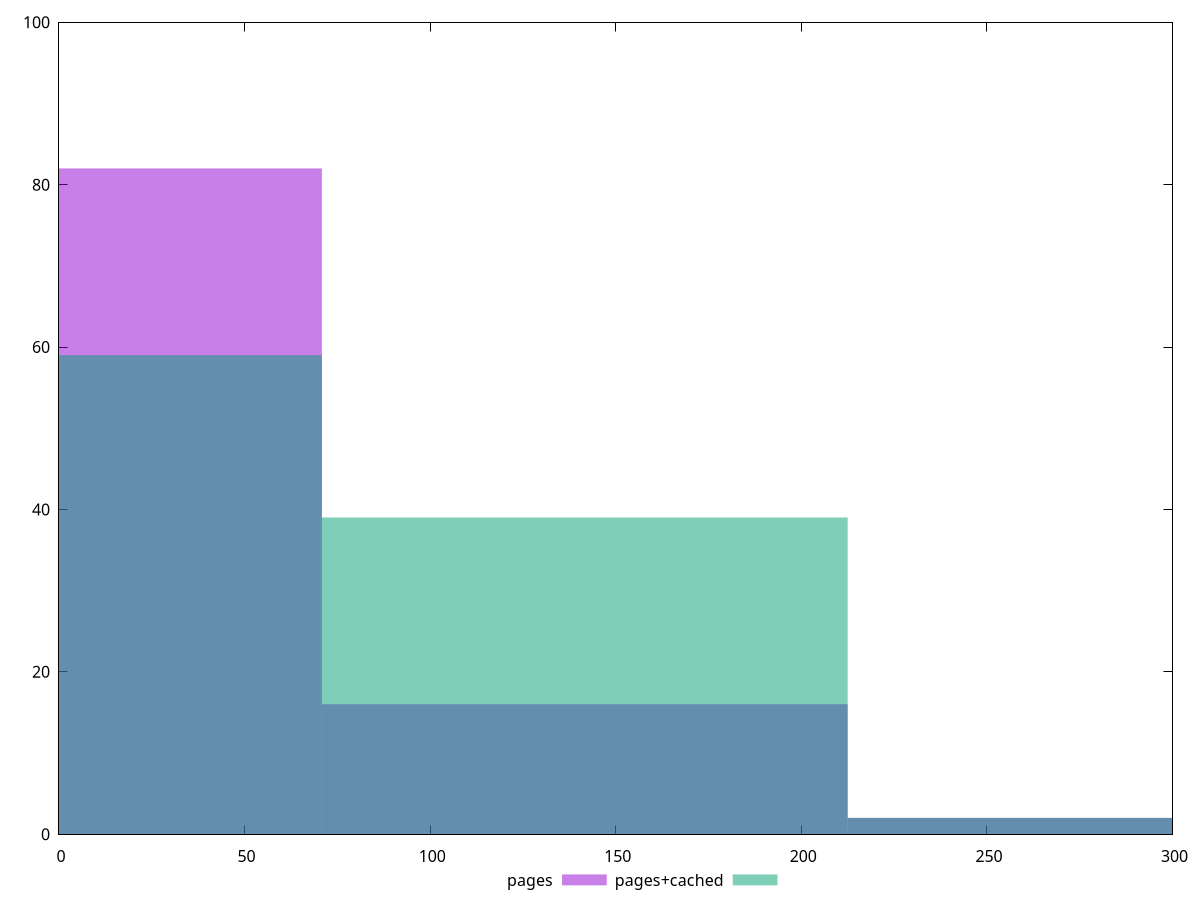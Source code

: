 reset

$pages <<EOF
0 82
141.6550196053621 16
283.3100392107242 2
EOF

$pagesCached <<EOF
141.6550196053621 39
0 59
283.3100392107242 2
EOF

set key outside below
set boxwidth 141.6550196053621
set xrange [0:300]
set yrange [0:100]
set trange [0:100]
set style fill transparent solid 0.5 noborder
set terminal svg size 640, 500 enhanced background rgb 'white'
set output "report_00009_2021-02-08T22-37-41.559Z/unminified-javascript/comparison/histogram/0_vs_1.svg"

plot $pages title "pages" with boxes, \
     $pagesCached title "pages+cached" with boxes

reset
